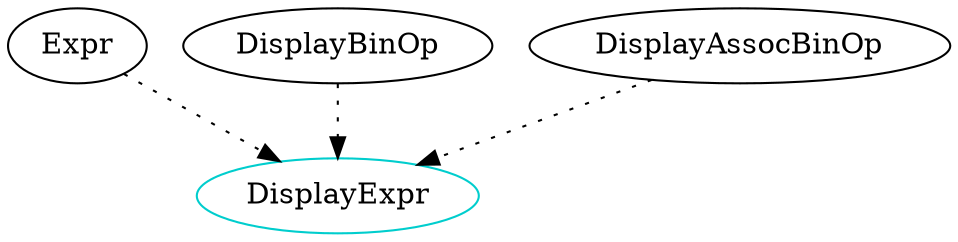 digraph displayexpr {

    Expr -> DisplayExpr [style="dotted"];
    DisplayBinOp -> DisplayExpr [style="dotted"];
    DisplayAssocBinOp -> DisplayExpr [style="dotted"];

    /* definitions for each type component */
	DisplayExpr 	    [shape=oval, color=cyan3, label="DisplayExpr"];
}

/* dot -Tpng sample.dot -o sample.png */
